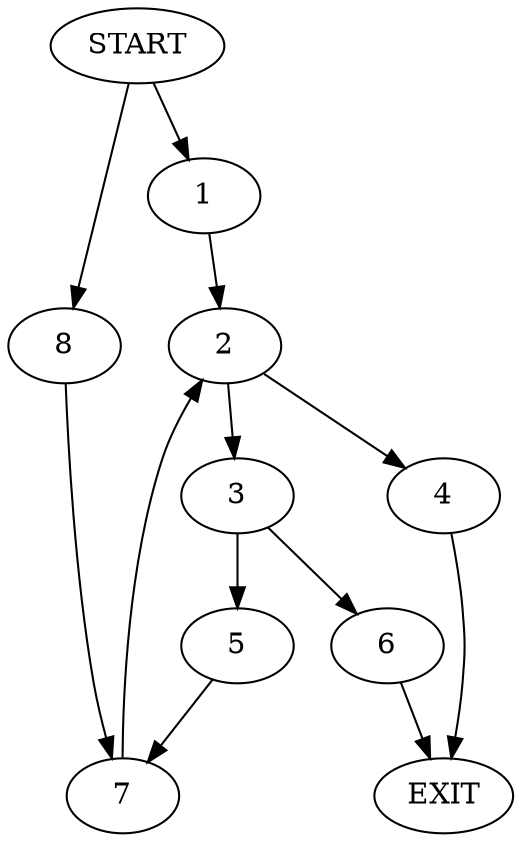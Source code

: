 digraph {
0 [label="START"]
9 [label="EXIT"]
0 -> 1
1 -> 2
2 -> 3
2 -> 4
4 -> 9
3 -> 5
3 -> 6
6 -> 9
5 -> 7
7 -> 2
0 -> 8
8 -> 7
}
